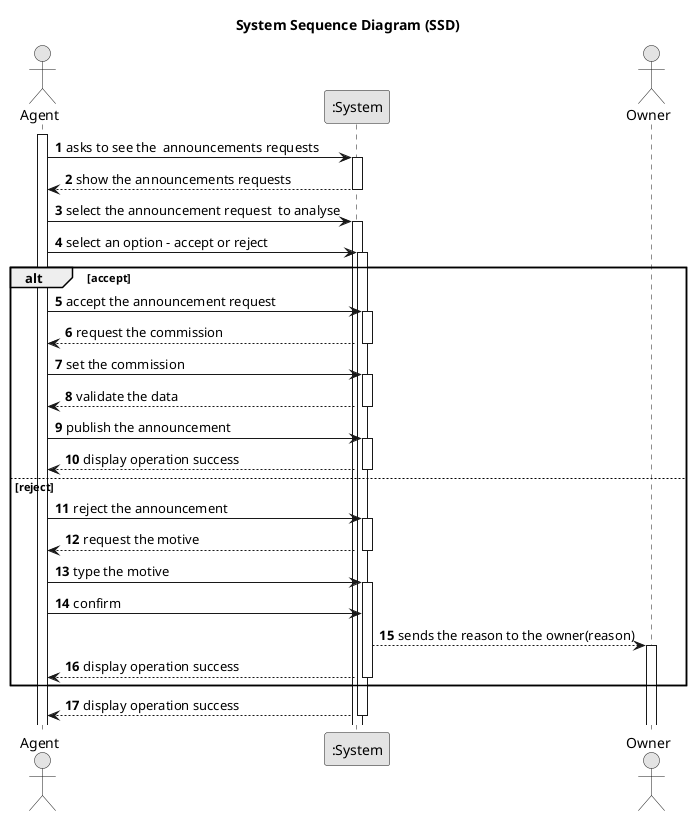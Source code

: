 @startuml
skinparam monochrome true
skinparam packageStyle rectangle
skinparam shadowing false

title System Sequence Diagram (SSD)

autonumber

actor "Agent" as AG
participant ":System" as System
actor "Owner" as OWNER

activate AG

    AG -> System : asks to see the  announcements requests
    activate System

        System --> AG : show the announcements requests
    deactivate System

    AG -> System : select the announcement request  to analyse
    activate System

     AG -> System : select an option - accept or reject
     activate System

        alt accept

            AG -> System : accept the announcement request
      activate System
            System --> AG : request the commission
     deactivate System
            AG -> System : set the commission
     activate System
             System --> AG : validate the data
     deactivate System
             AG -> System : publish the announcement
     activate System
            System --> AG : display operation success
     deactivate System
        else reject
        AG -> System : reject the announcement
      activate System
        System --> AG : request the motive
      deactivate System

        AG -> System : type the motive
        activate System
        AG -> System : confirm

        System --> OWNER : sends the reason to the owner(reason)
        activate OWNER

        System --> AG : display operation success
      deactivate System
           end

        System --> AG :display operation success
    deactivate System



@enduml
